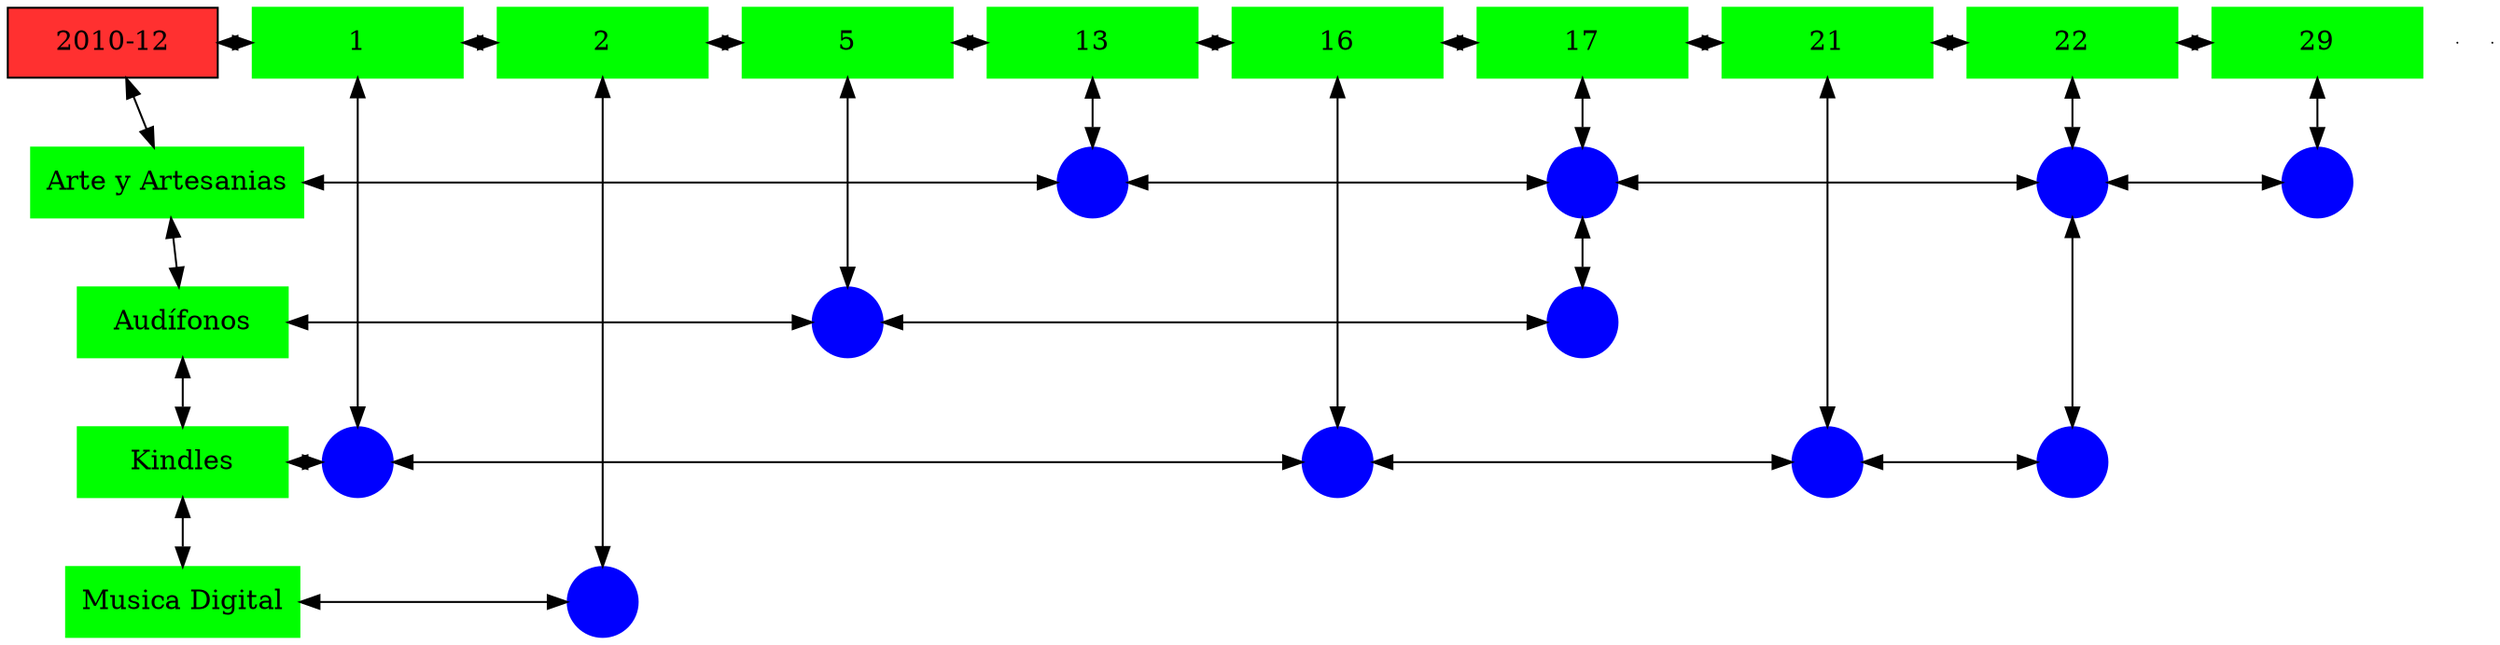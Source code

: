 digraph G{
node[shape="box"];
nodeMt[ label = "2010-12", width = 1.5, style = filled, fillcolor = firebrick1, group = 1 ];
e0[ shape = point, width = 0 ];
e1[ shape = point, width = 0 ];
node0xc0022aaf50[label="1",color=green,style =filled,width = 1.5 group=1];
nodeMt->node0xc0022aaf50[dir="both"];
{rank=same;nodeMt;node0xc0022aaf50;}
node0xc0021fc640[label="2",color=green,style =filled,width = 1.5 group=2];
node0xc0022aaf50->node0xc0021fc640[dir="both"];
{rank=same;node0xc0022aaf50;node0xc0021fc640;}
node0xc001ecbae0[label="5",color=green,style =filled,width = 1.5 group=5];
node0xc0021fc640->node0xc001ecbae0[dir="both"];
{rank=same;node0xc0021fc640;node0xc001ecbae0;}
node0xc0021ca7d0[label="13",color=green,style =filled,width = 1.5 group=13];
node0xc001ecbae0->node0xc0021ca7d0[dir="both"];
{rank=same;node0xc001ecbae0;node0xc0021ca7d0;}
node0xc0021cbdb0[label="16",color=green,style =filled,width = 1.5 group=16];
node0xc0021ca7d0->node0xc0021cbdb0[dir="both"];
{rank=same;node0xc0021ca7d0;node0xc0021cbdb0;}
node0xc002119220[label="17",color=green,style =filled,width = 1.5 group=17];
node0xc0021cbdb0->node0xc002119220[dir="both"];
{rank=same;node0xc0021cbdb0;node0xc002119220;}
node0xc001fdf450[label="21",color=green,style =filled,width = 1.5 group=21];
node0xc002119220->node0xc001fdf450[dir="both"];
{rank=same;node0xc002119220;node0xc001fdf450;}
node0xc001f22e10[label="22",color=green,style =filled,width = 1.5 group=22];
node0xc001fdf450->node0xc001f22e10[dir="both"];
{rank=same;node0xc001fdf450;node0xc001f22e10;}
node0xc00202ee10[label="29",color=green,style =filled,width = 1.5 group=29];
node0xc001f22e10->node0xc00202ee10[dir="both"];
{rank=same;node0xc001f22e10;node0xc00202ee10;}
node0xc001f22dc0[label="Arte y Artesanias",color=green,style =filled width = 1.5 group=1];
node0xc0021c3100[label="",color=blue,style =filled, width = 0.5 group=13 shape=circle];
node0xc001f22dc0->node0xc0021c3100[dir="both"];
{rank=same;node0xc001f22dc0;node0xc0021c3100;}
node0xc002115000[label="",color=blue,style =filled, width = 0.5 group=17 shape=circle];
node0xc0021c3100->node0xc002115000[dir="both"];
{rank=same;node0xc002115000;node0xc0021c3100;}
node0xc001f13900[label="",color=blue,style =filled, width = 0.5 group=22 shape=circle];
node0xc002115000->node0xc001f13900[dir="both"];
{rank=same;node0xc001f13900;node0xc002115000;}
node0xc002038100[label="",color=blue,style =filled, width = 0.5 group=29 shape=circle];
node0xc001f13900->node0xc002038100[dir="both"];
{rank=same;node0xc002038100;node0xc001f13900;}
node0xc001ecba90[label="Audífonos",color=green,style =filled width = 1.5 group=1];
node0xc001ed2a80[label="",color=blue,style =filled, width = 0.5 group=5 shape=circle];
node0xc001ecba90->node0xc001ed2a80[dir="both"];
{rank=same;node0xc001ecba90;node0xc001ed2a80;}
node0xc0022c7700[label="",color=blue,style =filled, width = 0.5 group=17 shape=circle];
node0xc001ed2a80->node0xc0022c7700[dir="both"];
{rank=same;node0xc0022c7700;node0xc001ed2a80;}
node0xc001fa3310[label="Kindles",color=green,style =filled width = 1.5 group=1];
node0xc0022b0280[label="",color=blue,style =filled, width = 0.5 group=1 shape=circle];
node0xc001fa3310->node0xc0022b0280[dir="both"];
{rank=same;node0xc001fa3310;node0xc0022b0280;}
node0xc0021d6300[label="",color=blue,style =filled, width = 0.5 group=16 shape=circle];
node0xc0022b0280->node0xc0021d6300[dir="both"];
{rank=same;node0xc0021d6300;node0xc0022b0280;}
node0xc001fdd080[label="",color=blue,style =filled, width = 0.5 group=21 shape=circle];
node0xc0021d6300->node0xc001fdd080[dir="both"];
{rank=same;node0xc001fdd080;node0xc0021d6300;}
node0xc001f99580[label="",color=blue,style =filled, width = 0.5 group=22 shape=circle];
node0xc001fdd080->node0xc001f99580[dir="both"];
{rank=same;node0xc001f99580;node0xc001fdd080;}
node0xc0021fc5f0[label="Musica Digital",color=green,style =filled width = 1.5 group=1];
node0xc002202080[label="",color=blue,style =filled, width = 0.5 group=2 shape=circle];
node0xc0021fc5f0->node0xc002202080[dir="both"];
{rank=same;node0xc0021fc5f0;node0xc002202080;}
node0xc0022aaf50->node0xc0022b0280[dir="both"];
node0xc0021fc640->node0xc002202080[dir="both"];
node0xc001ecbae0->node0xc001ed2a80[dir="both"];
node0xc0021ca7d0->node0xc0021c3100[dir="both"];
node0xc0021cbdb0->node0xc0021d6300[dir="both"];
node0xc002119220->node0xc002115000[dir="both"];
node0xc002115000->node0xc0022c7700[dir="both"];
node0xc001fdf450->node0xc001fdd080[dir="both"];
node0xc001f22e10->node0xc001f13900[dir="both"];
node0xc001f13900->node0xc001f99580[dir="both"];
node0xc00202ee10->node0xc002038100[dir="both"];
nodeMt->node0xc001f22dc0[dir="both"];
node0xc001f22dc0->node0xc001ecba90[dir="both"];
node0xc001ecba90->node0xc001fa3310[dir="both"];
node0xc001fa3310->node0xc0021fc5f0[dir="both"];
}
